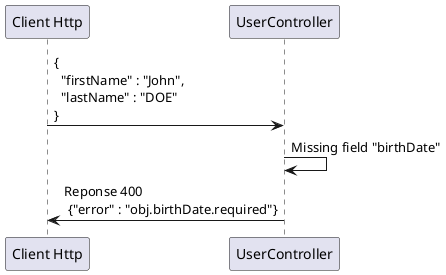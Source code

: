 @startuml

participant "Client Http"
participant UserController

"Client Http"-> UserController : {\n  "firstName" : "John", \n  "lastName" : "DOE" \n}

UserController->UserController : Missing field "birthDate"
UserController -> "Client Http" : Reponse 400  \n {"error" : "obj.birthDate.required"}

@enduml